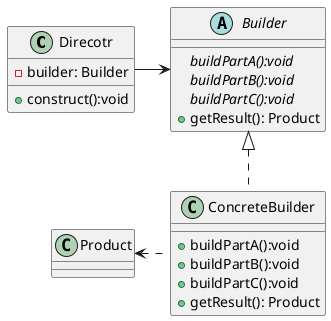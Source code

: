 @startuml builder
class Direcotr{
  - builder: Builder

  + construct():void
}
abstract Builder{
  {abstract} buildPartA():void
  {abstract} buildPartB():void
  {abstract} buildPartC():void
  + getResult(): Product
}
class ConcreteBuilder{
  + buildPartA():void
  + buildPartB():void
  + buildPartC():void
  + getResult(): Product
}
class Product

Direcotr -right-> Builder
Builder <|.. ConcreteBuilder
ConcreteBuilder .left.> Product
@enduml
